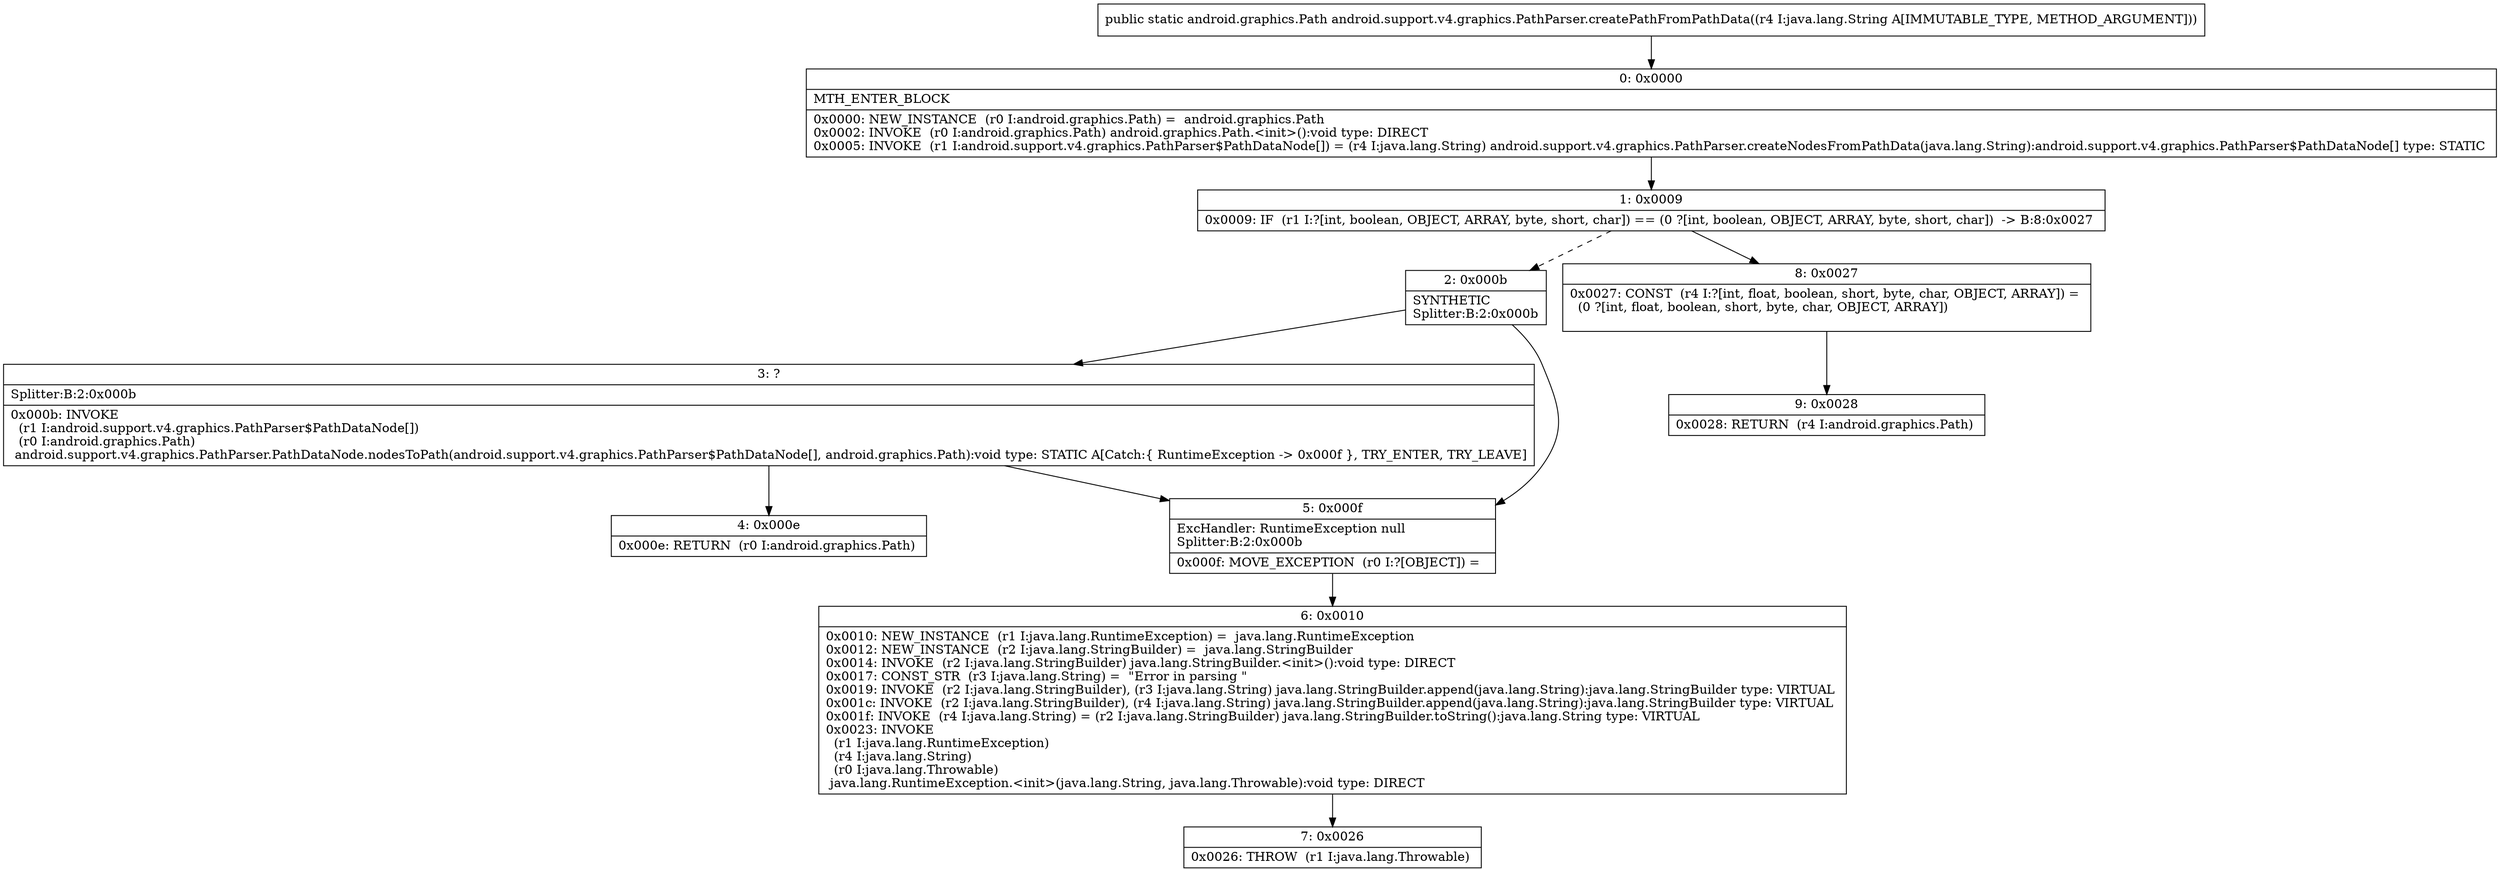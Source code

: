 digraph "CFG forandroid.support.v4.graphics.PathParser.createPathFromPathData(Ljava\/lang\/String;)Landroid\/graphics\/Path;" {
Node_0 [shape=record,label="{0\:\ 0x0000|MTH_ENTER_BLOCK\l|0x0000: NEW_INSTANCE  (r0 I:android.graphics.Path) =  android.graphics.Path \l0x0002: INVOKE  (r0 I:android.graphics.Path) android.graphics.Path.\<init\>():void type: DIRECT \l0x0005: INVOKE  (r1 I:android.support.v4.graphics.PathParser$PathDataNode[]) = (r4 I:java.lang.String) android.support.v4.graphics.PathParser.createNodesFromPathData(java.lang.String):android.support.v4.graphics.PathParser$PathDataNode[] type: STATIC \l}"];
Node_1 [shape=record,label="{1\:\ 0x0009|0x0009: IF  (r1 I:?[int, boolean, OBJECT, ARRAY, byte, short, char]) == (0 ?[int, boolean, OBJECT, ARRAY, byte, short, char])  \-\> B:8:0x0027 \l}"];
Node_2 [shape=record,label="{2\:\ 0x000b|SYNTHETIC\lSplitter:B:2:0x000b\l}"];
Node_3 [shape=record,label="{3\:\ ?|Splitter:B:2:0x000b\l|0x000b: INVOKE  \l  (r1 I:android.support.v4.graphics.PathParser$PathDataNode[])\l  (r0 I:android.graphics.Path)\l android.support.v4.graphics.PathParser.PathDataNode.nodesToPath(android.support.v4.graphics.PathParser$PathDataNode[], android.graphics.Path):void type: STATIC A[Catch:\{ RuntimeException \-\> 0x000f \}, TRY_ENTER, TRY_LEAVE]\l}"];
Node_4 [shape=record,label="{4\:\ 0x000e|0x000e: RETURN  (r0 I:android.graphics.Path) \l}"];
Node_5 [shape=record,label="{5\:\ 0x000f|ExcHandler: RuntimeException null\lSplitter:B:2:0x000b\l|0x000f: MOVE_EXCEPTION  (r0 I:?[OBJECT]) =  \l}"];
Node_6 [shape=record,label="{6\:\ 0x0010|0x0010: NEW_INSTANCE  (r1 I:java.lang.RuntimeException) =  java.lang.RuntimeException \l0x0012: NEW_INSTANCE  (r2 I:java.lang.StringBuilder) =  java.lang.StringBuilder \l0x0014: INVOKE  (r2 I:java.lang.StringBuilder) java.lang.StringBuilder.\<init\>():void type: DIRECT \l0x0017: CONST_STR  (r3 I:java.lang.String) =  \"Error in parsing \" \l0x0019: INVOKE  (r2 I:java.lang.StringBuilder), (r3 I:java.lang.String) java.lang.StringBuilder.append(java.lang.String):java.lang.StringBuilder type: VIRTUAL \l0x001c: INVOKE  (r2 I:java.lang.StringBuilder), (r4 I:java.lang.String) java.lang.StringBuilder.append(java.lang.String):java.lang.StringBuilder type: VIRTUAL \l0x001f: INVOKE  (r4 I:java.lang.String) = (r2 I:java.lang.StringBuilder) java.lang.StringBuilder.toString():java.lang.String type: VIRTUAL \l0x0023: INVOKE  \l  (r1 I:java.lang.RuntimeException)\l  (r4 I:java.lang.String)\l  (r0 I:java.lang.Throwable)\l java.lang.RuntimeException.\<init\>(java.lang.String, java.lang.Throwable):void type: DIRECT \l}"];
Node_7 [shape=record,label="{7\:\ 0x0026|0x0026: THROW  (r1 I:java.lang.Throwable) \l}"];
Node_8 [shape=record,label="{8\:\ 0x0027|0x0027: CONST  (r4 I:?[int, float, boolean, short, byte, char, OBJECT, ARRAY]) = \l  (0 ?[int, float, boolean, short, byte, char, OBJECT, ARRAY])\l \l}"];
Node_9 [shape=record,label="{9\:\ 0x0028|0x0028: RETURN  (r4 I:android.graphics.Path) \l}"];
MethodNode[shape=record,label="{public static android.graphics.Path android.support.v4.graphics.PathParser.createPathFromPathData((r4 I:java.lang.String A[IMMUTABLE_TYPE, METHOD_ARGUMENT])) }"];
MethodNode -> Node_0;
Node_0 -> Node_1;
Node_1 -> Node_2[style=dashed];
Node_1 -> Node_8;
Node_2 -> Node_3;
Node_2 -> Node_5;
Node_3 -> Node_4;
Node_3 -> Node_5;
Node_5 -> Node_6;
Node_6 -> Node_7;
Node_8 -> Node_9;
}

